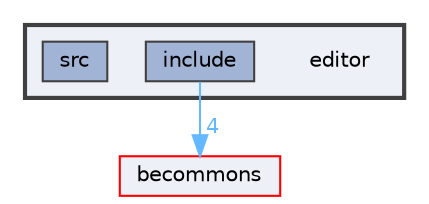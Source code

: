 digraph "editor"
{
 // LATEX_PDF_SIZE
  bgcolor="transparent";
  edge [fontname=Helvetica,fontsize=10,labelfontname=Helvetica,labelfontsize=10];
  node [fontname=Helvetica,fontsize=10,shape=box,height=0.2,width=0.4];
  compound=true
  subgraph clusterdir_bac5aa69239d34ac960582aca466258e {
    graph [ bgcolor="#edf0f7", pencolor="grey25", label="", fontname=Helvetica,fontsize=10 style="filled,bold", URL="dir_bac5aa69239d34ac960582aca466258e.html",tooltip=""]
    dir_bac5aa69239d34ac960582aca466258e [shape=plaintext, label="editor"];
  dir_07800c8bc9e485b30bf8571db4a636e5 [label="include", fillcolor="#a2b4d6", color="grey25", style="filled", URL="dir_07800c8bc9e485b30bf8571db4a636e5.html",tooltip=""];
  dir_b7d7d6b8a78807b328f73545b8904b59 [label="src", fillcolor="#a2b4d6", color="grey25", style="filled", URL="dir_b7d7d6b8a78807b328f73545b8904b59.html",tooltip=""];
  }
  dir_0394786a11e0dfde3dca27fdccf84bfd [label="becommons", fillcolor="#edf0f7", color="red", style="filled", URL="dir_0394786a11e0dfde3dca27fdccf84bfd.html",tooltip=""];
  dir_07800c8bc9e485b30bf8571db4a636e5->dir_0394786a11e0dfde3dca27fdccf84bfd [headlabel="4", labeldistance=1.5 headhref="dir_000012_000004.html" href="dir_000012_000004.html" color="steelblue1" fontcolor="steelblue1"];
}
